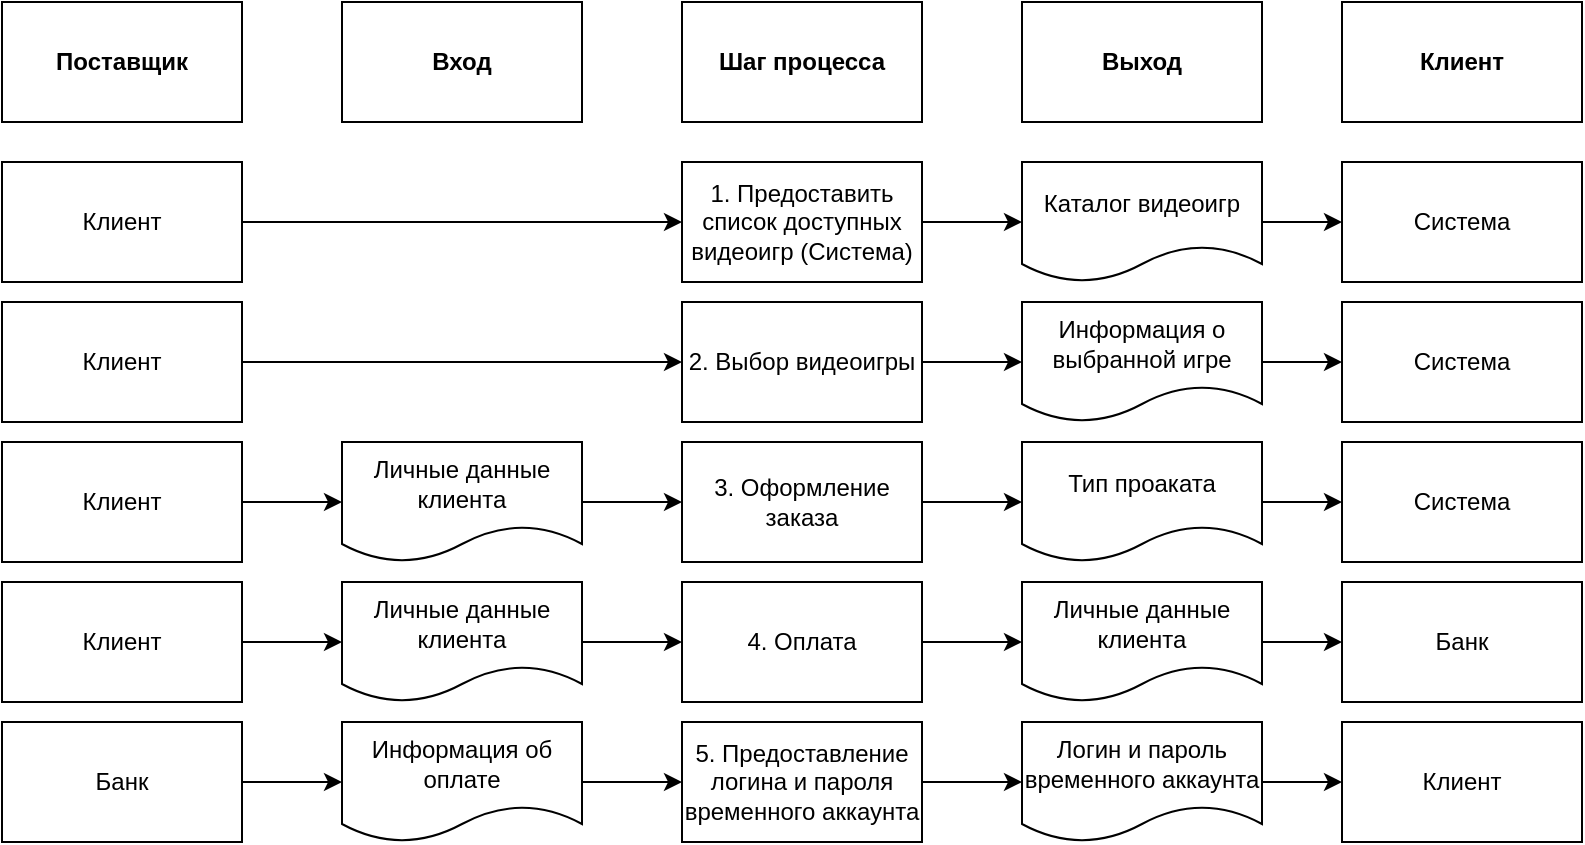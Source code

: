 <mxfile version="21.5.0" type="device">
  <diagram name="Страница 1" id="WMuuOkNUVnHprj3izUGj">
    <mxGraphModel dx="1050" dy="567" grid="1" gridSize="10" guides="1" tooltips="1" connect="1" arrows="1" fold="1" page="1" pageScale="1" pageWidth="827" pageHeight="1169" math="0" shadow="0">
      <root>
        <mxCell id="0" />
        <mxCell id="1" parent="0" />
        <mxCell id="Lxu_41CDQCfV6g_MxfKU-1" value="&lt;b&gt;Поставщик&lt;br&gt;&lt;/b&gt;" style="rounded=0;whiteSpace=wrap;html=1;" vertex="1" parent="1">
          <mxGeometry x="10" y="20" width="120" height="60" as="geometry" />
        </mxCell>
        <mxCell id="Lxu_41CDQCfV6g_MxfKU-2" value="Вход" style="rounded=0;whiteSpace=wrap;html=1;fontStyle=1" vertex="1" parent="1">
          <mxGeometry x="180" y="20" width="120" height="60" as="geometry" />
        </mxCell>
        <mxCell id="Lxu_41CDQCfV6g_MxfKU-3" value="Шаг процесса" style="rounded=0;whiteSpace=wrap;html=1;fontStyle=1" vertex="1" parent="1">
          <mxGeometry x="350" y="20" width="120" height="60" as="geometry" />
        </mxCell>
        <mxCell id="Lxu_41CDQCfV6g_MxfKU-4" value="Клиент" style="rounded=0;whiteSpace=wrap;html=1;fontStyle=1" vertex="1" parent="1">
          <mxGeometry x="680" y="20" width="120" height="60" as="geometry" />
        </mxCell>
        <mxCell id="Lxu_41CDQCfV6g_MxfKU-6" value="Выход" style="rounded=0;whiteSpace=wrap;html=1;fontStyle=1" vertex="1" parent="1">
          <mxGeometry x="520" y="20" width="120" height="60" as="geometry" />
        </mxCell>
        <mxCell id="Lxu_41CDQCfV6g_MxfKU-7" value="Клиент" style="rounded=0;whiteSpace=wrap;html=1;" vertex="1" parent="1">
          <mxGeometry x="10" y="100" width="120" height="60" as="geometry" />
        </mxCell>
        <mxCell id="Lxu_41CDQCfV6g_MxfKU-9" value="1. Предоставить список доступных видеоигр (Система)" style="rounded=0;whiteSpace=wrap;html=1;" vertex="1" parent="1">
          <mxGeometry x="350" y="100" width="120" height="60" as="geometry" />
        </mxCell>
        <mxCell id="Lxu_41CDQCfV6g_MxfKU-10" value="" style="endArrow=classic;html=1;rounded=0;exitX=1;exitY=0.5;exitDx=0;exitDy=0;entryX=0;entryY=0.5;entryDx=0;entryDy=0;" edge="1" parent="1" source="Lxu_41CDQCfV6g_MxfKU-7" target="Lxu_41CDQCfV6g_MxfKU-9">
          <mxGeometry width="50" height="50" relative="1" as="geometry">
            <mxPoint x="390" y="220" as="sourcePoint" />
            <mxPoint x="440" y="170" as="targetPoint" />
          </mxGeometry>
        </mxCell>
        <mxCell id="Lxu_41CDQCfV6g_MxfKU-11" value="Каталог видеоигр" style="shape=document;whiteSpace=wrap;html=1;boundedLbl=1;" vertex="1" parent="1">
          <mxGeometry x="520" y="100" width="120" height="60" as="geometry" />
        </mxCell>
        <mxCell id="Lxu_41CDQCfV6g_MxfKU-12" value="Система" style="rounded=0;whiteSpace=wrap;html=1;" vertex="1" parent="1">
          <mxGeometry x="680" y="100" width="120" height="60" as="geometry" />
        </mxCell>
        <mxCell id="Lxu_41CDQCfV6g_MxfKU-13" value="" style="endArrow=classic;html=1;rounded=0;exitX=1;exitY=0.5;exitDx=0;exitDy=0;entryX=0;entryY=0.5;entryDx=0;entryDy=0;" edge="1" parent="1" source="Lxu_41CDQCfV6g_MxfKU-9" target="Lxu_41CDQCfV6g_MxfKU-11">
          <mxGeometry width="50" height="50" relative="1" as="geometry">
            <mxPoint x="390" y="220" as="sourcePoint" />
            <mxPoint x="440" y="170" as="targetPoint" />
          </mxGeometry>
        </mxCell>
        <mxCell id="Lxu_41CDQCfV6g_MxfKU-14" value="" style="endArrow=classic;html=1;rounded=0;exitX=1;exitY=0.5;exitDx=0;exitDy=0;entryX=0;entryY=0.5;entryDx=0;entryDy=0;" edge="1" parent="1" source="Lxu_41CDQCfV6g_MxfKU-11" target="Lxu_41CDQCfV6g_MxfKU-12">
          <mxGeometry width="50" height="50" relative="1" as="geometry">
            <mxPoint x="480" y="140" as="sourcePoint" />
            <mxPoint x="530" y="140" as="targetPoint" />
          </mxGeometry>
        </mxCell>
        <mxCell id="Lxu_41CDQCfV6g_MxfKU-15" value="Клиент" style="rounded=0;whiteSpace=wrap;html=1;" vertex="1" parent="1">
          <mxGeometry x="10" y="170" width="120" height="60" as="geometry" />
        </mxCell>
        <mxCell id="Lxu_41CDQCfV6g_MxfKU-21" value="" style="edgeStyle=orthogonalEdgeStyle;rounded=0;orthogonalLoop=1;jettySize=auto;html=1;" edge="1" parent="1" source="Lxu_41CDQCfV6g_MxfKU-16" target="Lxu_41CDQCfV6g_MxfKU-20">
          <mxGeometry relative="1" as="geometry" />
        </mxCell>
        <mxCell id="Lxu_41CDQCfV6g_MxfKU-16" value="Информация о выбранной игре" style="shape=document;whiteSpace=wrap;html=1;boundedLbl=1;" vertex="1" parent="1">
          <mxGeometry x="520" y="170" width="120" height="60" as="geometry" />
        </mxCell>
        <mxCell id="Lxu_41CDQCfV6g_MxfKU-19" value="" style="edgeStyle=orthogonalEdgeStyle;rounded=0;orthogonalLoop=1;jettySize=auto;html=1;" edge="1" parent="1" source="Lxu_41CDQCfV6g_MxfKU-17" target="Lxu_41CDQCfV6g_MxfKU-16">
          <mxGeometry relative="1" as="geometry" />
        </mxCell>
        <mxCell id="Lxu_41CDQCfV6g_MxfKU-17" value="2. Выбор видеоигры" style="rounded=0;whiteSpace=wrap;html=1;" vertex="1" parent="1">
          <mxGeometry x="350" y="170" width="120" height="60" as="geometry" />
        </mxCell>
        <mxCell id="Lxu_41CDQCfV6g_MxfKU-18" value="" style="endArrow=classic;html=1;rounded=0;exitX=1;exitY=0.5;exitDx=0;exitDy=0;entryX=0;entryY=0.5;entryDx=0;entryDy=0;" edge="1" parent="1" source="Lxu_41CDQCfV6g_MxfKU-15" target="Lxu_41CDQCfV6g_MxfKU-17">
          <mxGeometry width="50" height="50" relative="1" as="geometry">
            <mxPoint x="390" y="220" as="sourcePoint" />
            <mxPoint x="440" y="170" as="targetPoint" />
          </mxGeometry>
        </mxCell>
        <mxCell id="Lxu_41CDQCfV6g_MxfKU-20" value="Система" style="rounded=0;whiteSpace=wrap;html=1;" vertex="1" parent="1">
          <mxGeometry x="680" y="170" width="120" height="60" as="geometry" />
        </mxCell>
        <mxCell id="Lxu_41CDQCfV6g_MxfKU-26" value="" style="edgeStyle=orthogonalEdgeStyle;rounded=0;orthogonalLoop=1;jettySize=auto;html=1;" edge="1" parent="1" source="Lxu_41CDQCfV6g_MxfKU-22" target="Lxu_41CDQCfV6g_MxfKU-23">
          <mxGeometry relative="1" as="geometry" />
        </mxCell>
        <mxCell id="Lxu_41CDQCfV6g_MxfKU-22" value="Клиент" style="rounded=0;whiteSpace=wrap;html=1;" vertex="1" parent="1">
          <mxGeometry x="10" y="240" width="120" height="60" as="geometry" />
        </mxCell>
        <mxCell id="Lxu_41CDQCfV6g_MxfKU-25" value="" style="edgeStyle=orthogonalEdgeStyle;rounded=0;orthogonalLoop=1;jettySize=auto;html=1;" edge="1" parent="1" source="Lxu_41CDQCfV6g_MxfKU-23" target="Lxu_41CDQCfV6g_MxfKU-24">
          <mxGeometry relative="1" as="geometry" />
        </mxCell>
        <mxCell id="Lxu_41CDQCfV6g_MxfKU-23" value="Личные данные клиента" style="shape=document;whiteSpace=wrap;html=1;boundedLbl=1;" vertex="1" parent="1">
          <mxGeometry x="180" y="240" width="120" height="60" as="geometry" />
        </mxCell>
        <mxCell id="Lxu_41CDQCfV6g_MxfKU-28" value="" style="edgeStyle=orthogonalEdgeStyle;rounded=0;orthogonalLoop=1;jettySize=auto;html=1;" edge="1" parent="1" source="Lxu_41CDQCfV6g_MxfKU-24" target="Lxu_41CDQCfV6g_MxfKU-27">
          <mxGeometry relative="1" as="geometry" />
        </mxCell>
        <mxCell id="Lxu_41CDQCfV6g_MxfKU-24" value="3. Оформление заказа" style="rounded=0;whiteSpace=wrap;html=1;" vertex="1" parent="1">
          <mxGeometry x="350" y="240" width="120" height="60" as="geometry" />
        </mxCell>
        <mxCell id="Lxu_41CDQCfV6g_MxfKU-30" value="" style="edgeStyle=orthogonalEdgeStyle;rounded=0;orthogonalLoop=1;jettySize=auto;html=1;" edge="1" parent="1" source="Lxu_41CDQCfV6g_MxfKU-27" target="Lxu_41CDQCfV6g_MxfKU-29">
          <mxGeometry relative="1" as="geometry" />
        </mxCell>
        <mxCell id="Lxu_41CDQCfV6g_MxfKU-27" value="Тип проаката" style="shape=document;whiteSpace=wrap;html=1;boundedLbl=1;rounded=0;" vertex="1" parent="1">
          <mxGeometry x="520" y="240" width="120" height="60" as="geometry" />
        </mxCell>
        <mxCell id="Lxu_41CDQCfV6g_MxfKU-29" value="Система" style="whiteSpace=wrap;html=1;rounded=0;" vertex="1" parent="1">
          <mxGeometry x="680" y="240" width="120" height="60" as="geometry" />
        </mxCell>
        <mxCell id="Lxu_41CDQCfV6g_MxfKU-33" value="" style="edgeStyle=orthogonalEdgeStyle;rounded=0;orthogonalLoop=1;jettySize=auto;html=1;" edge="1" parent="1" source="Lxu_41CDQCfV6g_MxfKU-31" target="Lxu_41CDQCfV6g_MxfKU-32">
          <mxGeometry relative="1" as="geometry" />
        </mxCell>
        <mxCell id="Lxu_41CDQCfV6g_MxfKU-31" value="Клиент" style="rounded=0;whiteSpace=wrap;html=1;" vertex="1" parent="1">
          <mxGeometry x="10" y="310" width="120" height="60" as="geometry" />
        </mxCell>
        <mxCell id="Lxu_41CDQCfV6g_MxfKU-35" value="" style="edgeStyle=orthogonalEdgeStyle;rounded=0;orthogonalLoop=1;jettySize=auto;html=1;" edge="1" parent="1" source="Lxu_41CDQCfV6g_MxfKU-32" target="Lxu_41CDQCfV6g_MxfKU-34">
          <mxGeometry relative="1" as="geometry" />
        </mxCell>
        <mxCell id="Lxu_41CDQCfV6g_MxfKU-32" value="Личные данные клиента" style="shape=document;whiteSpace=wrap;html=1;boundedLbl=1;rounded=0;" vertex="1" parent="1">
          <mxGeometry x="180" y="310" width="120" height="60" as="geometry" />
        </mxCell>
        <mxCell id="Lxu_41CDQCfV6g_MxfKU-37" value="" style="edgeStyle=orthogonalEdgeStyle;rounded=0;orthogonalLoop=1;jettySize=auto;html=1;" edge="1" parent="1" source="Lxu_41CDQCfV6g_MxfKU-34" target="Lxu_41CDQCfV6g_MxfKU-36">
          <mxGeometry relative="1" as="geometry" />
        </mxCell>
        <mxCell id="Lxu_41CDQCfV6g_MxfKU-34" value="4. Оплата" style="whiteSpace=wrap;html=1;rounded=0;" vertex="1" parent="1">
          <mxGeometry x="350" y="310" width="120" height="60" as="geometry" />
        </mxCell>
        <mxCell id="Lxu_41CDQCfV6g_MxfKU-39" value="" style="edgeStyle=orthogonalEdgeStyle;rounded=0;orthogonalLoop=1;jettySize=auto;html=1;" edge="1" parent="1" source="Lxu_41CDQCfV6g_MxfKU-36" target="Lxu_41CDQCfV6g_MxfKU-38">
          <mxGeometry relative="1" as="geometry" />
        </mxCell>
        <mxCell id="Lxu_41CDQCfV6g_MxfKU-36" value="Личные данные&lt;br&gt;клиента" style="shape=document;whiteSpace=wrap;html=1;boundedLbl=1;rounded=0;" vertex="1" parent="1">
          <mxGeometry x="520" y="310" width="120" height="60" as="geometry" />
        </mxCell>
        <mxCell id="Lxu_41CDQCfV6g_MxfKU-38" value="Банк" style="whiteSpace=wrap;html=1;rounded=0;" vertex="1" parent="1">
          <mxGeometry x="680" y="310" width="120" height="60" as="geometry" />
        </mxCell>
        <mxCell id="Lxu_41CDQCfV6g_MxfKU-42" value="" style="edgeStyle=orthogonalEdgeStyle;rounded=0;orthogonalLoop=1;jettySize=auto;html=1;" edge="1" parent="1" source="Lxu_41CDQCfV6g_MxfKU-40" target="Lxu_41CDQCfV6g_MxfKU-41">
          <mxGeometry relative="1" as="geometry" />
        </mxCell>
        <mxCell id="Lxu_41CDQCfV6g_MxfKU-40" value="Банк" style="rounded=0;whiteSpace=wrap;html=1;" vertex="1" parent="1">
          <mxGeometry x="10" y="380" width="120" height="60" as="geometry" />
        </mxCell>
        <mxCell id="Lxu_41CDQCfV6g_MxfKU-44" value="" style="edgeStyle=orthogonalEdgeStyle;rounded=0;orthogonalLoop=1;jettySize=auto;html=1;" edge="1" parent="1" source="Lxu_41CDQCfV6g_MxfKU-41" target="Lxu_41CDQCfV6g_MxfKU-43">
          <mxGeometry relative="1" as="geometry" />
        </mxCell>
        <mxCell id="Lxu_41CDQCfV6g_MxfKU-41" value="Информация об оплате" style="shape=document;whiteSpace=wrap;html=1;boundedLbl=1;rounded=0;" vertex="1" parent="1">
          <mxGeometry x="180" y="380" width="120" height="60" as="geometry" />
        </mxCell>
        <mxCell id="Lxu_41CDQCfV6g_MxfKU-46" value="" style="edgeStyle=orthogonalEdgeStyle;rounded=0;orthogonalLoop=1;jettySize=auto;html=1;" edge="1" parent="1" source="Lxu_41CDQCfV6g_MxfKU-43" target="Lxu_41CDQCfV6g_MxfKU-45">
          <mxGeometry relative="1" as="geometry" />
        </mxCell>
        <mxCell id="Lxu_41CDQCfV6g_MxfKU-43" value="5. Предоставление логина и пароля временного аккаунта" style="whiteSpace=wrap;html=1;rounded=0;" vertex="1" parent="1">
          <mxGeometry x="350" y="380" width="120" height="60" as="geometry" />
        </mxCell>
        <mxCell id="Lxu_41CDQCfV6g_MxfKU-50" value="" style="edgeStyle=orthogonalEdgeStyle;rounded=0;orthogonalLoop=1;jettySize=auto;html=1;" edge="1" parent="1" source="Lxu_41CDQCfV6g_MxfKU-45" target="Lxu_41CDQCfV6g_MxfKU-49">
          <mxGeometry relative="1" as="geometry" />
        </mxCell>
        <mxCell id="Lxu_41CDQCfV6g_MxfKU-45" value="Логин и пароль временного аккаунта" style="shape=document;whiteSpace=wrap;html=1;boundedLbl=1;rounded=0;" vertex="1" parent="1">
          <mxGeometry x="520" y="380" width="120" height="60" as="geometry" />
        </mxCell>
        <mxCell id="Lxu_41CDQCfV6g_MxfKU-49" value="Клиент" style="whiteSpace=wrap;html=1;rounded=0;" vertex="1" parent="1">
          <mxGeometry x="680" y="380" width="120" height="60" as="geometry" />
        </mxCell>
      </root>
    </mxGraphModel>
  </diagram>
</mxfile>
